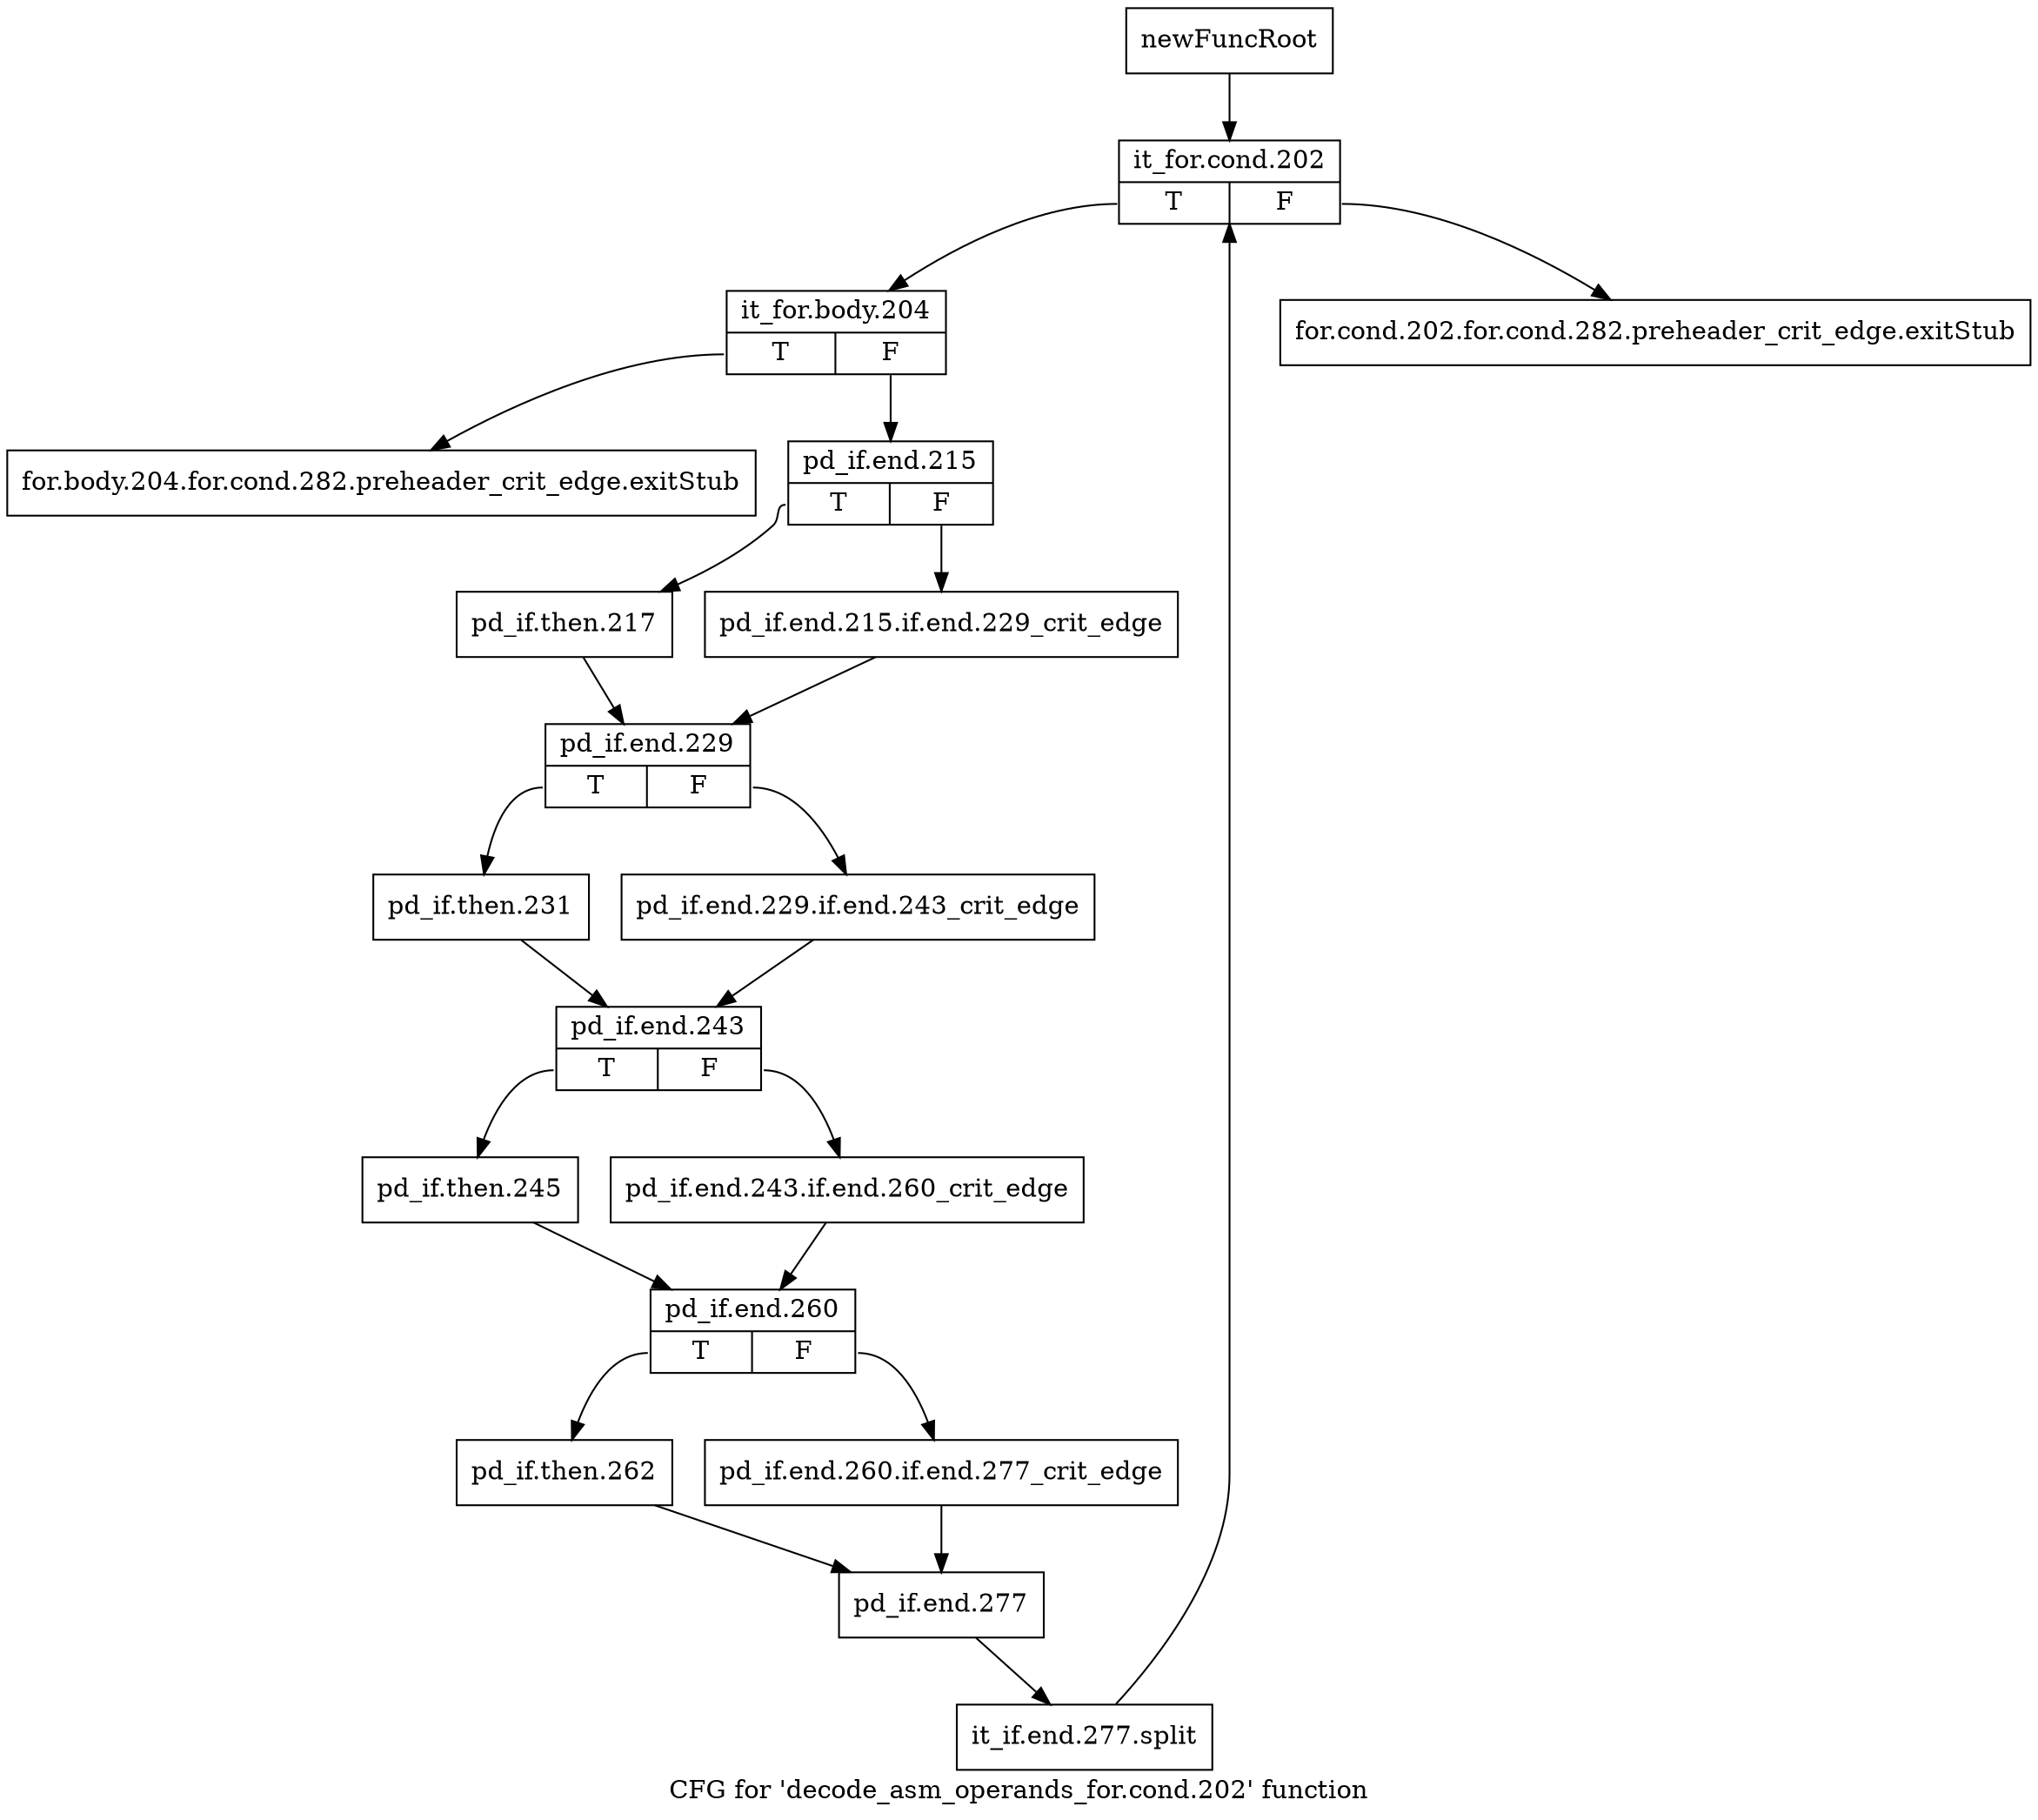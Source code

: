 digraph "CFG for 'decode_asm_operands_for.cond.202' function" {
	label="CFG for 'decode_asm_operands_for.cond.202' function";

	Node0xb87b890 [shape=record,label="{newFuncRoot}"];
	Node0xb87b890 -> Node0xb87b980;
	Node0xb87b8e0 [shape=record,label="{for.cond.202.for.cond.282.preheader_crit_edge.exitStub}"];
	Node0xb87b930 [shape=record,label="{for.body.204.for.cond.282.preheader_crit_edge.exitStub}"];
	Node0xb87b980 [shape=record,label="{it_for.cond.202|{<s0>T|<s1>F}}"];
	Node0xb87b980:s0 -> Node0xb87b9d0;
	Node0xb87b980:s1 -> Node0xb87b8e0;
	Node0xb87b9d0 [shape=record,label="{it_for.body.204|{<s0>T|<s1>F}}"];
	Node0xb87b9d0:s0 -> Node0xb87b930;
	Node0xb87b9d0:s1 -> Node0xb87ba20;
	Node0xb87ba20 [shape=record,label="{pd_if.end.215|{<s0>T|<s1>F}}"];
	Node0xb87ba20:s0 -> Node0xb87bac0;
	Node0xb87ba20:s1 -> Node0xb87ba70;
	Node0xb87ba70 [shape=record,label="{pd_if.end.215.if.end.229_crit_edge}"];
	Node0xb87ba70 -> Node0xb87bb10;
	Node0xb87bac0 [shape=record,label="{pd_if.then.217}"];
	Node0xb87bac0 -> Node0xb87bb10;
	Node0xb87bb10 [shape=record,label="{pd_if.end.229|{<s0>T|<s1>F}}"];
	Node0xb87bb10:s0 -> Node0xb87bbb0;
	Node0xb87bb10:s1 -> Node0xb87bb60;
	Node0xb87bb60 [shape=record,label="{pd_if.end.229.if.end.243_crit_edge}"];
	Node0xb87bb60 -> Node0xb87bc00;
	Node0xb87bbb0 [shape=record,label="{pd_if.then.231}"];
	Node0xb87bbb0 -> Node0xb87bc00;
	Node0xb87bc00 [shape=record,label="{pd_if.end.243|{<s0>T|<s1>F}}"];
	Node0xb87bc00:s0 -> Node0xb87bca0;
	Node0xb87bc00:s1 -> Node0xb87bc50;
	Node0xb87bc50 [shape=record,label="{pd_if.end.243.if.end.260_crit_edge}"];
	Node0xb87bc50 -> Node0xb87bcf0;
	Node0xb87bca0 [shape=record,label="{pd_if.then.245}"];
	Node0xb87bca0 -> Node0xb87bcf0;
	Node0xb87bcf0 [shape=record,label="{pd_if.end.260|{<s0>T|<s1>F}}"];
	Node0xb87bcf0:s0 -> Node0xb87bd90;
	Node0xb87bcf0:s1 -> Node0xb87bd40;
	Node0xb87bd40 [shape=record,label="{pd_if.end.260.if.end.277_crit_edge}"];
	Node0xb87bd40 -> Node0xb87bde0;
	Node0xb87bd90 [shape=record,label="{pd_if.then.262}"];
	Node0xb87bd90 -> Node0xb87bde0;
	Node0xb87bde0 [shape=record,label="{pd_if.end.277}"];
	Node0xb87bde0 -> Node0xf9a6e60;
	Node0xf9a6e60 [shape=record,label="{it_if.end.277.split}"];
	Node0xf9a6e60 -> Node0xb87b980;
}
